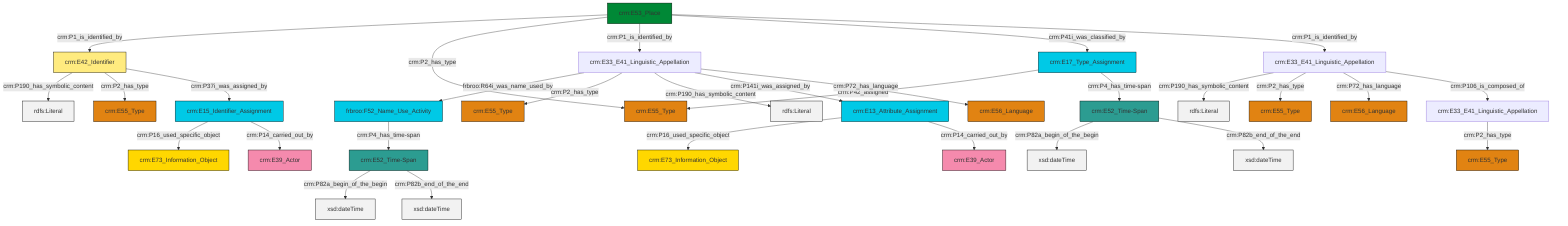 graph TD
classDef Literal fill:#f2f2f2,stroke:#000000;
classDef CRM_Entity fill:#FFFFFF,stroke:#000000;
classDef Temporal_Entity fill:#00C9E6, stroke:#000000;
classDef Type fill:#E18312, stroke:#000000;
classDef Time-Span fill:#2C9C91, stroke:#000000;
classDef Appellation fill:#FFEB7F, stroke:#000000;
classDef Place fill:#008836, stroke:#000000;
classDef Persistent_Item fill:#B266B2, stroke:#000000;
classDef Conceptual_Object fill:#FFD700, stroke:#000000;
classDef Physical_Thing fill:#D2B48C, stroke:#000000;
classDef Actor fill:#f58aad, stroke:#000000;
classDef PC_Classes fill:#4ce600, stroke:#000000;
classDef Multi fill:#cccccc,stroke:#000000;

2["crm:E33_E41_Linguistic_Appellation"]:::Default -->|frbroo:R64i_was_name_used_by| 3["frbroo:F52_Name_Use_Activity"]:::Temporal_Entity
4["crm:E33_E41_Linguistic_Appellation"]:::Default -->|crm:P190_has_symbolic_content| 5[rdfs:Literal]:::Literal
8["crm:E52_Time-Span"]:::Time-Span -->|crm:P82a_begin_of_the_begin| 9[xsd:dateTime]:::Literal
0["crm:E13_Attribute_Assignment"]:::Temporal_Entity -->|crm:P16_used_specific_object| 10["crm:E73_Information_Object"]:::Conceptual_Object
11["crm:E15_Identifier_Assignment"]:::Temporal_Entity -->|crm:P16_used_specific_object| 15["crm:E73_Information_Object"]:::Conceptual_Object
16["crm:E53_Place"]:::Place -->|crm:P1_is_identified_by| 17["crm:E42_Identifier"]:::Appellation
18["crm:E52_Time-Span"]:::Time-Span -->|crm:P82a_begin_of_the_begin| 19[xsd:dateTime]:::Literal
17["crm:E42_Identifier"]:::Appellation -->|crm:P190_has_symbolic_content| 20[rdfs:Literal]:::Literal
0["crm:E13_Attribute_Assignment"]:::Temporal_Entity -->|crm:P14_carried_out_by| 6["crm:E39_Actor"]:::Actor
2["crm:E33_E41_Linguistic_Appellation"]:::Default -->|crm:P2_has_type| 23["crm:E55_Type"]:::Type
17["crm:E42_Identifier"]:::Appellation -->|crm:P2_has_type| 25["crm:E55_Type"]:::Type
11["crm:E15_Identifier_Assignment"]:::Temporal_Entity -->|crm:P14_carried_out_by| 28["crm:E39_Actor"]:::Actor
29["crm:E17_Type_Assignment"]:::Temporal_Entity -->|crm:P42_assigned| 30["crm:E55_Type"]:::Type
4["crm:E33_E41_Linguistic_Appellation"]:::Default -->|crm:P2_has_type| 31["crm:E55_Type"]:::Type
17["crm:E42_Identifier"]:::Appellation -->|crm:P37i_was_assigned_by| 11["crm:E15_Identifier_Assignment"]:::Temporal_Entity
2["crm:E33_E41_Linguistic_Appellation"]:::Default -->|crm:P190_has_symbolic_content| 37[rdfs:Literal]:::Literal
8["crm:E52_Time-Span"]:::Time-Span -->|crm:P82b_end_of_the_end| 40[xsd:dateTime]:::Literal
16["crm:E53_Place"]:::Place -->|crm:P2_has_type| 30["crm:E55_Type"]:::Type
18["crm:E52_Time-Span"]:::Time-Span -->|crm:P82b_end_of_the_end| 42[xsd:dateTime]:::Literal
2["crm:E33_E41_Linguistic_Appellation"]:::Default -->|crm:P141i_was_assigned_by| 0["crm:E13_Attribute_Assignment"]:::Temporal_Entity
2["crm:E33_E41_Linguistic_Appellation"]:::Default -->|crm:P72_has_language| 35["crm:E56_Language"]:::Type
16["crm:E53_Place"]:::Place -->|crm:P1_is_identified_by| 2["crm:E33_E41_Linguistic_Appellation"]:::Default
16["crm:E53_Place"]:::Place -->|crm:P41i_was_classified_by| 29["crm:E17_Type_Assignment"]:::Temporal_Entity
4["crm:E33_E41_Linguistic_Appellation"]:::Default -->|crm:P72_has_language| 49["crm:E56_Language"]:::Type
3["frbroo:F52_Name_Use_Activity"]:::Temporal_Entity -->|crm:P4_has_time-span| 8["crm:E52_Time-Span"]:::Time-Span
4["crm:E33_E41_Linguistic_Appellation"]:::Default -->|crm:P106_is_composed_of| 32["crm:E33_E41_Linguistic_Appellation"]:::Default
29["crm:E17_Type_Assignment"]:::Temporal_Entity -->|crm:P4_has_time-span| 18["crm:E52_Time-Span"]:::Time-Span
32["crm:E33_E41_Linguistic_Appellation"]:::Default -->|crm:P2_has_type| 21["crm:E55_Type"]:::Type
16["crm:E53_Place"]:::Place -->|crm:P1_is_identified_by| 4["crm:E33_E41_Linguistic_Appellation"]:::Default